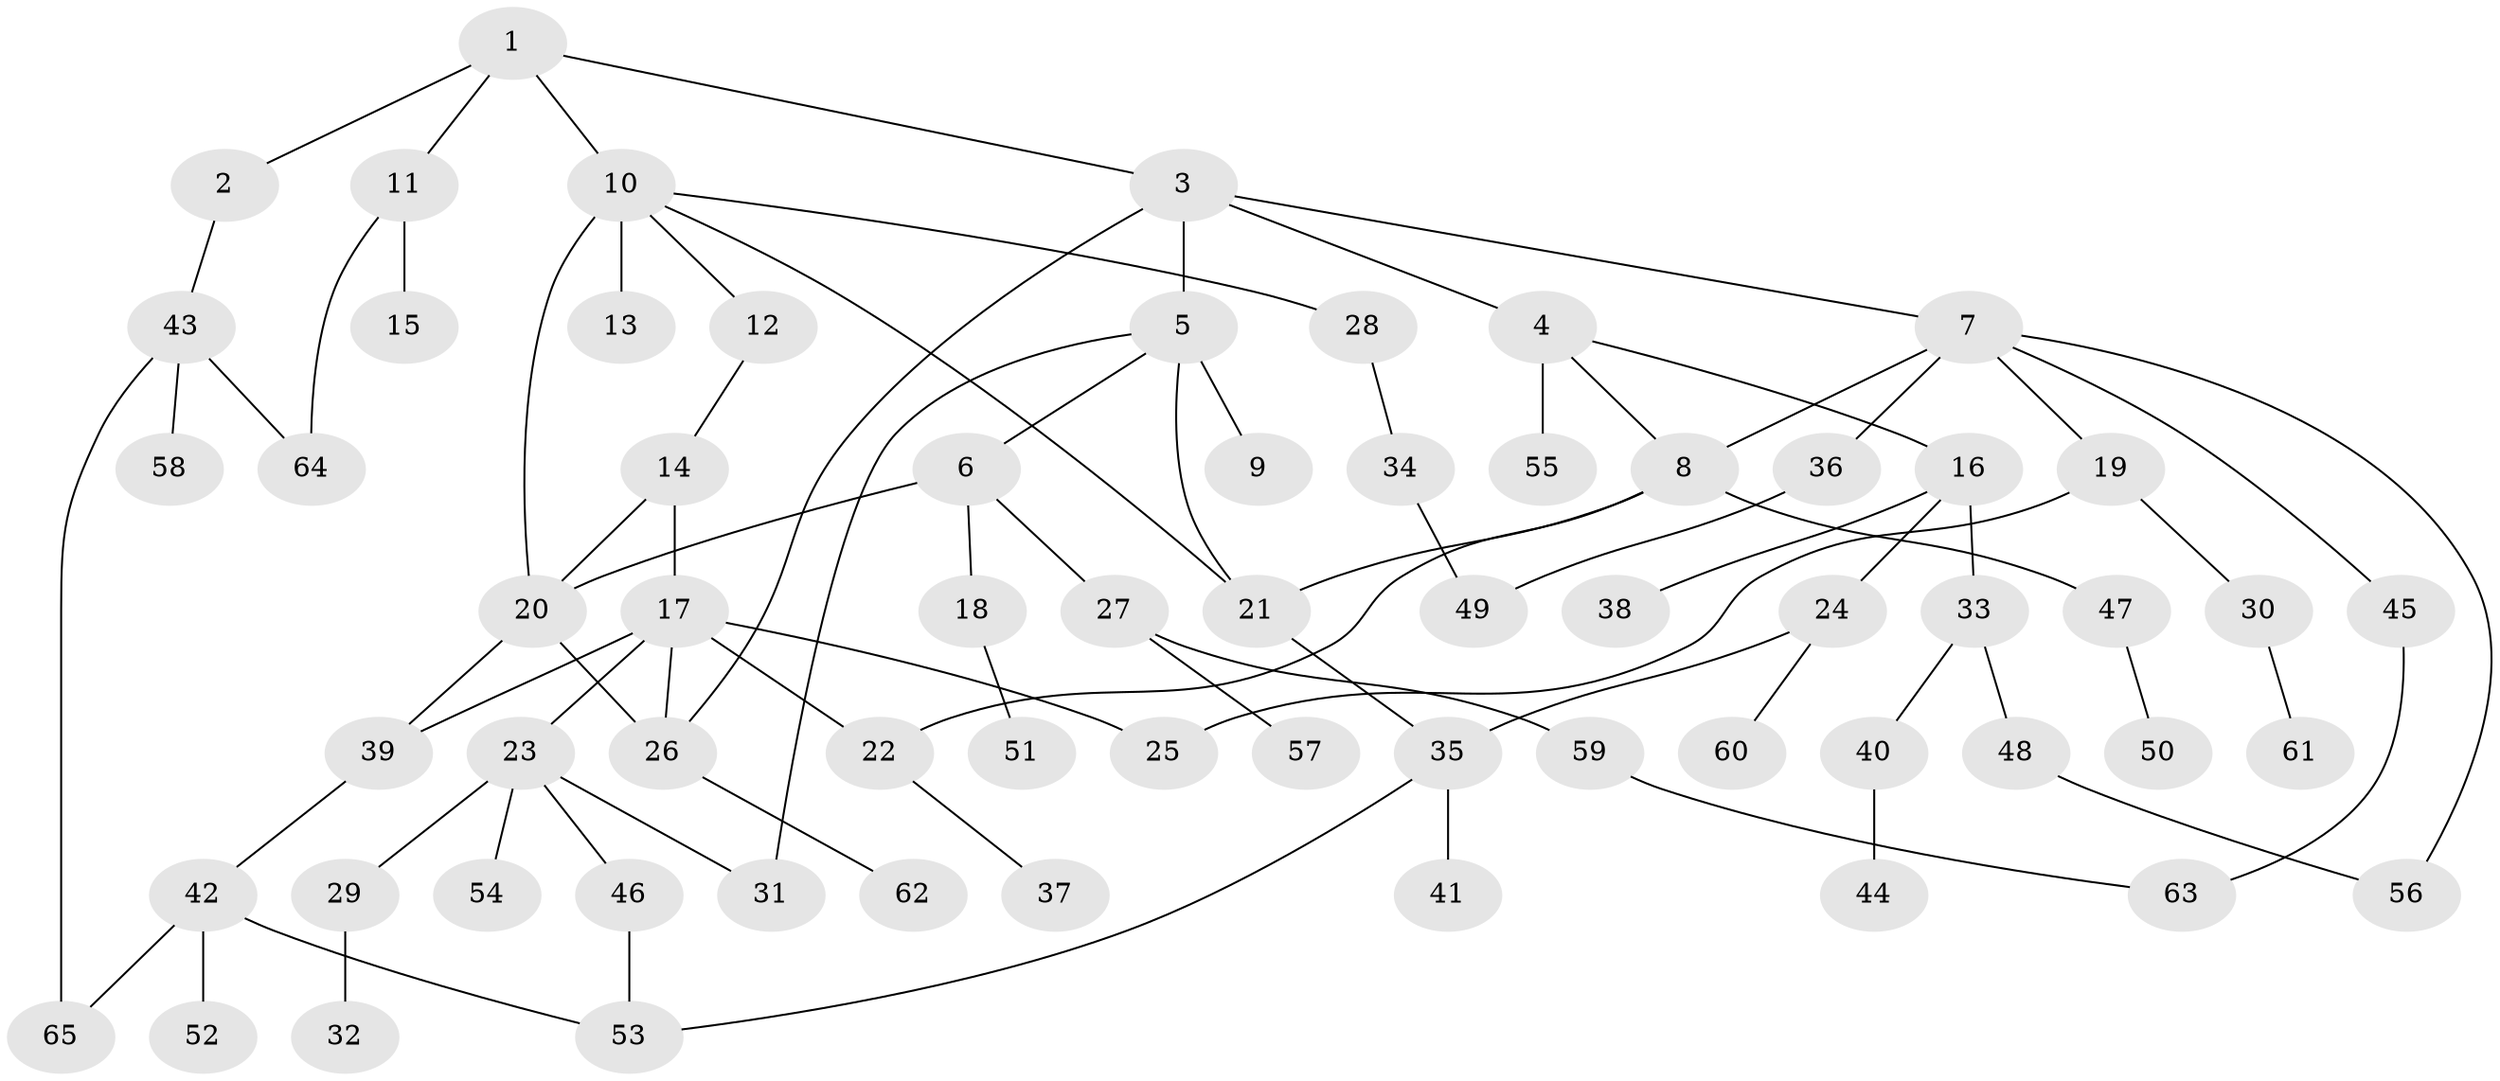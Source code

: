 // original degree distribution, {4: 0.12403100775193798, 3: 0.1937984496124031, 5: 0.03875968992248062, 6: 0.015503875968992248, 2: 0.2868217054263566, 1: 0.34108527131782945}
// Generated by graph-tools (version 1.1) at 2025/34/03/09/25 02:34:01]
// undirected, 65 vertices, 83 edges
graph export_dot {
graph [start="1"]
  node [color=gray90,style=filled];
  1;
  2;
  3;
  4;
  5;
  6;
  7;
  8;
  9;
  10;
  11;
  12;
  13;
  14;
  15;
  16;
  17;
  18;
  19;
  20;
  21;
  22;
  23;
  24;
  25;
  26;
  27;
  28;
  29;
  30;
  31;
  32;
  33;
  34;
  35;
  36;
  37;
  38;
  39;
  40;
  41;
  42;
  43;
  44;
  45;
  46;
  47;
  48;
  49;
  50;
  51;
  52;
  53;
  54;
  55;
  56;
  57;
  58;
  59;
  60;
  61;
  62;
  63;
  64;
  65;
  1 -- 2 [weight=1.0];
  1 -- 3 [weight=1.0];
  1 -- 10 [weight=1.0];
  1 -- 11 [weight=1.0];
  2 -- 43 [weight=1.0];
  3 -- 4 [weight=1.0];
  3 -- 5 [weight=1.0];
  3 -- 7 [weight=1.0];
  3 -- 26 [weight=1.0];
  4 -- 8 [weight=1.0];
  4 -- 16 [weight=1.0];
  4 -- 55 [weight=2.0];
  5 -- 6 [weight=1.0];
  5 -- 9 [weight=1.0];
  5 -- 21 [weight=1.0];
  5 -- 31 [weight=1.0];
  6 -- 18 [weight=1.0];
  6 -- 20 [weight=1.0];
  6 -- 27 [weight=1.0];
  7 -- 8 [weight=1.0];
  7 -- 19 [weight=1.0];
  7 -- 36 [weight=1.0];
  7 -- 45 [weight=1.0];
  7 -- 56 [weight=1.0];
  8 -- 21 [weight=1.0];
  8 -- 22 [weight=1.0];
  8 -- 47 [weight=1.0];
  10 -- 12 [weight=1.0];
  10 -- 13 [weight=2.0];
  10 -- 20 [weight=1.0];
  10 -- 21 [weight=1.0];
  10 -- 28 [weight=1.0];
  11 -- 15 [weight=3.0];
  11 -- 64 [weight=1.0];
  12 -- 14 [weight=1.0];
  14 -- 17 [weight=1.0];
  14 -- 20 [weight=1.0];
  16 -- 24 [weight=1.0];
  16 -- 33 [weight=1.0];
  16 -- 38 [weight=2.0];
  17 -- 22 [weight=1.0];
  17 -- 23 [weight=1.0];
  17 -- 25 [weight=4.0];
  17 -- 26 [weight=1.0];
  17 -- 39 [weight=1.0];
  18 -- 51 [weight=1.0];
  19 -- 25 [weight=1.0];
  19 -- 30 [weight=1.0];
  20 -- 26 [weight=1.0];
  20 -- 39 [weight=1.0];
  21 -- 35 [weight=1.0];
  22 -- 37 [weight=1.0];
  23 -- 29 [weight=1.0];
  23 -- 31 [weight=1.0];
  23 -- 46 [weight=1.0];
  23 -- 54 [weight=1.0];
  24 -- 35 [weight=1.0];
  24 -- 60 [weight=1.0];
  26 -- 62 [weight=1.0];
  27 -- 57 [weight=1.0];
  27 -- 59 [weight=1.0];
  28 -- 34 [weight=1.0];
  29 -- 32 [weight=1.0];
  30 -- 61 [weight=1.0];
  33 -- 40 [weight=1.0];
  33 -- 48 [weight=2.0];
  34 -- 49 [weight=1.0];
  35 -- 41 [weight=1.0];
  35 -- 53 [weight=1.0];
  36 -- 49 [weight=1.0];
  39 -- 42 [weight=1.0];
  40 -- 44 [weight=1.0];
  42 -- 52 [weight=1.0];
  42 -- 53 [weight=1.0];
  42 -- 65 [weight=1.0];
  43 -- 58 [weight=1.0];
  43 -- 64 [weight=1.0];
  43 -- 65 [weight=1.0];
  45 -- 63 [weight=1.0];
  46 -- 53 [weight=1.0];
  47 -- 50 [weight=1.0];
  48 -- 56 [weight=1.0];
  59 -- 63 [weight=1.0];
}

